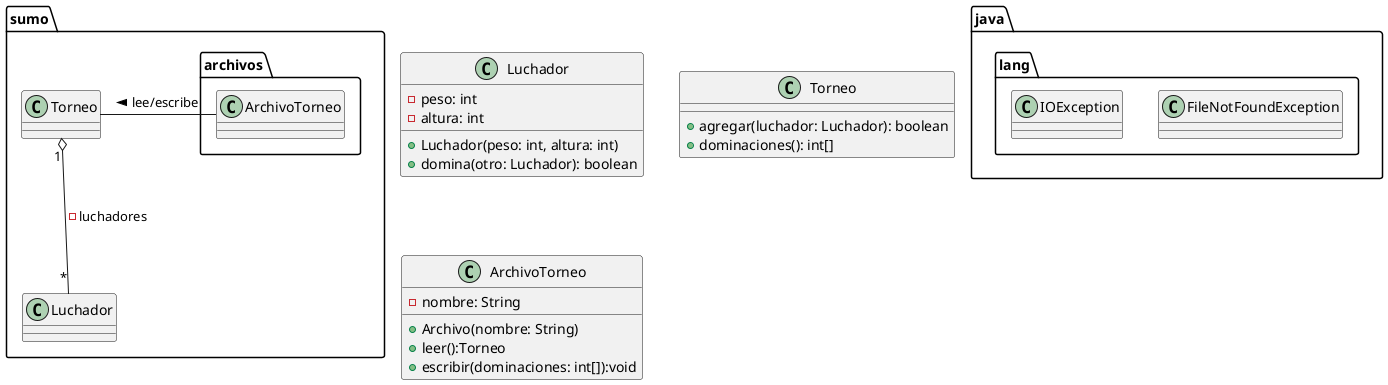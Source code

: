 @startuml

package "java.lang" {
	class FileNotFoundException
	class IOException
}

package "sumo" {
	Torneo "1" o-- "*" Luchador: -luchadores
	
	package "archivos" {
		ArchivoTorneo - Torneo: lee/escribe >
	}
}

class Luchador {
	-peso: int
	-altura: int
	+Luchador(peso: int, altura: int)
	+domina(otro: Luchador): boolean
}
class Torneo {
	+agregar(luchador: Luchador): boolean
	+dominaciones(): int[]
}
class ArchivoTorneo {
	-nombre: String
	+Archivo(nombre: String)
	+leer():Torneo
	+escribir(dominaciones: int[]):void
}
@enduml
